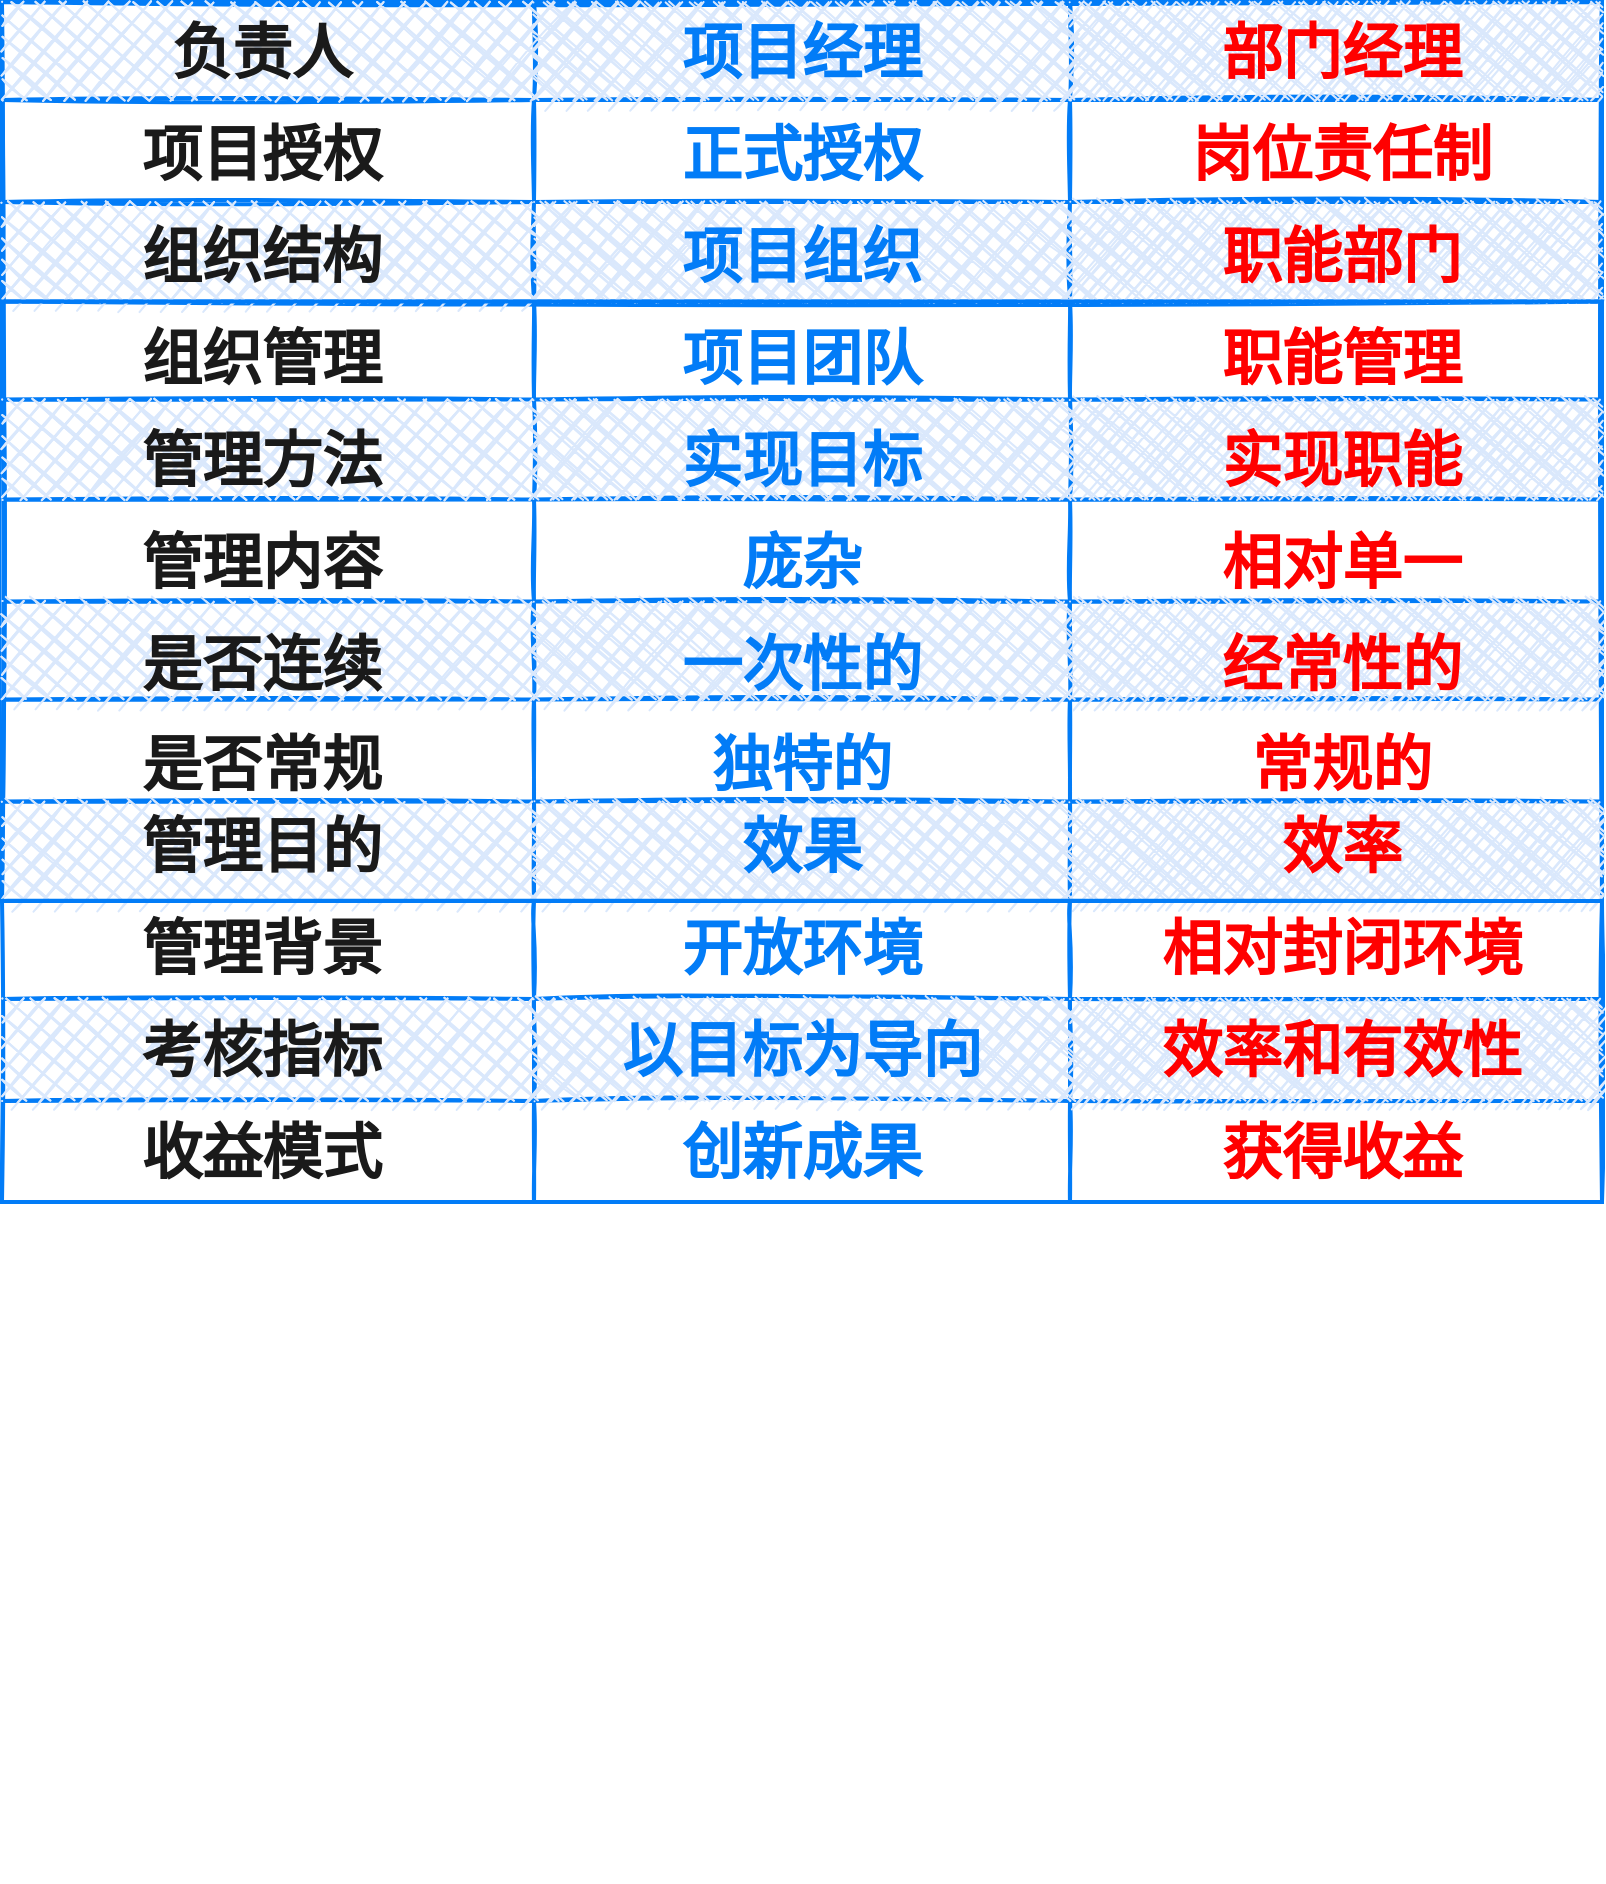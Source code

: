 <mxfile version="15.8.7" type="device"><diagram name="Page-1" id="bd83a815-5ea8-2e97-e5ec-87c9f400f2fa"><mxGraphModel dx="1106" dy="997" grid="1" gridSize="10" guides="1" tooltips="1" connect="1" arrows="1" fold="1" page="1" pageScale="1.5" pageWidth="1600" pageHeight="1200" background="none" math="0" shadow="0"><root><mxCell id="0" style=";html=1;"/><mxCell id="1" style=";html=1;" parent="0"/><mxCell id="5r2srDWDsw4YF6fPcJTY-91" value="" style="group;fontFamily=FZJingLeiS-R-GB;fillColor=none;" vertex="1" connectable="0" parent="1"><mxGeometry x="250" y="150" width="800" height="940" as="geometry"/></mxCell><mxCell id="5r2srDWDsw4YF6fPcJTY-41" value="" style="group;fillColor=none;sketch=1;strokeColor=#027CF7;strokeWidth=2;container=0;" vertex="1" connectable="0" parent="5r2srDWDsw4YF6fPcJTY-91"><mxGeometry width="800" height="449.438" as="geometry"/></mxCell><mxCell id="5r2srDWDsw4YF6fPcJTY-1" value="" style="shape=table;html=1;whiteSpace=wrap;startSize=0;container=1;collapsible=0;childLayout=tableLayout;sketch=1;fillColor=none;strokeColor=#027CF7;strokeWidth=2;" vertex="1" parent="5r2srDWDsw4YF6fPcJTY-91"><mxGeometry width="800" height="149.813" as="geometry"/></mxCell><mxCell id="5r2srDWDsw4YF6fPcJTY-2" value="" style="shape=partialRectangle;html=1;whiteSpace=wrap;collapsible=0;dropTarget=0;pointerEvents=0;fillColor=#dae8fc;top=0;left=0;bottom=0;right=0;points=[[0,0.5],[1,0.5]];portConstraint=eastwest;sketch=1;strokeColor=#6c8ebf;strokeWidth=2;fillStyle=cross-hatch;" vertex="1" parent="5r2srDWDsw4YF6fPcJTY-1"><mxGeometry width="800" height="49" as="geometry"/></mxCell><mxCell id="5r2srDWDsw4YF6fPcJTY-3" value="" style="shape=partialRectangle;html=1;whiteSpace=wrap;connectable=0;fillColor=#dae8fc;top=0;left=0;bottom=0;right=0;overflow=hidden;pointerEvents=1;sketch=1;strokeColor=#6c8ebf;strokeWidth=2;fillStyle=cross-hatch;fontColor=#1A1A1A;" vertex="1" parent="5r2srDWDsw4YF6fPcJTY-2"><mxGeometry width="266" height="49" as="geometry"><mxRectangle width="266" height="49" as="alternateBounds"/></mxGeometry></mxCell><mxCell id="5r2srDWDsw4YF6fPcJTY-4" value="" style="shape=partialRectangle;html=1;whiteSpace=wrap;connectable=0;fillColor=#dae8fc;top=0;left=0;bottom=0;right=0;overflow=hidden;pointerEvents=1;sketch=1;strokeColor=#6c8ebf;strokeWidth=2;fillStyle=cross-hatch;" vertex="1" parent="5r2srDWDsw4YF6fPcJTY-2"><mxGeometry x="266" width="268" height="49" as="geometry"><mxRectangle width="268" height="49" as="alternateBounds"/></mxGeometry></mxCell><mxCell id="5r2srDWDsw4YF6fPcJTY-5" value="" style="shape=partialRectangle;html=1;whiteSpace=wrap;connectable=0;fillColor=#dae8fc;top=0;left=0;bottom=0;right=0;overflow=hidden;pointerEvents=1;sketch=1;strokeColor=#6c8ebf;strokeWidth=2;fillStyle=cross-hatch;fontColor=#FF0000;" vertex="1" parent="5r2srDWDsw4YF6fPcJTY-2"><mxGeometry x="534" width="266" height="49" as="geometry"><mxRectangle width="266" height="49" as="alternateBounds"/></mxGeometry></mxCell><mxCell id="5r2srDWDsw4YF6fPcJTY-6" value="" style="shape=partialRectangle;html=1;whiteSpace=wrap;collapsible=0;dropTarget=0;pointerEvents=0;fillColor=none;top=0;left=0;bottom=0;right=0;points=[[0,0.5],[1,0.5]];portConstraint=eastwest;sketch=1;strokeColor=#027CF7;strokeWidth=2;" vertex="1" parent="5r2srDWDsw4YF6fPcJTY-1"><mxGeometry y="49" width="800" height="51" as="geometry"/></mxCell><mxCell id="5r2srDWDsw4YF6fPcJTY-7" value="" style="shape=partialRectangle;html=1;whiteSpace=wrap;connectable=0;fillColor=none;top=0;left=0;bottom=0;right=0;overflow=hidden;pointerEvents=1;sketch=1;strokeColor=#027CF7;strokeWidth=2;fontColor=#1A1A1A;" vertex="1" parent="5r2srDWDsw4YF6fPcJTY-6"><mxGeometry width="266" height="51" as="geometry"><mxRectangle width="266" height="51" as="alternateBounds"/></mxGeometry></mxCell><mxCell id="5r2srDWDsw4YF6fPcJTY-8" value="" style="shape=partialRectangle;html=1;whiteSpace=wrap;connectable=0;fillColor=none;top=0;left=0;bottom=0;right=0;overflow=hidden;pointerEvents=1;sketch=1;strokeColor=#027CF7;strokeWidth=2;" vertex="1" parent="5r2srDWDsw4YF6fPcJTY-6"><mxGeometry x="266" width="268" height="51" as="geometry"><mxRectangle width="268" height="51" as="alternateBounds"/></mxGeometry></mxCell><mxCell id="5r2srDWDsw4YF6fPcJTY-9" value="" style="shape=partialRectangle;html=1;whiteSpace=wrap;connectable=0;fillColor=none;top=0;left=0;bottom=0;right=0;overflow=hidden;pointerEvents=1;sketch=1;strokeColor=#027CF7;strokeWidth=2;fontColor=#FF0000;" vertex="1" parent="5r2srDWDsw4YF6fPcJTY-6"><mxGeometry x="534" width="266" height="51" as="geometry"><mxRectangle width="266" height="51" as="alternateBounds"/></mxGeometry></mxCell><mxCell id="5r2srDWDsw4YF6fPcJTY-10" value="" style="shape=partialRectangle;html=1;whiteSpace=wrap;collapsible=0;dropTarget=0;pointerEvents=0;fillColor=#dae8fc;top=0;left=0;bottom=0;right=0;points=[[0,0.5],[1,0.5]];portConstraint=eastwest;sketch=1;strokeColor=#6c8ebf;strokeWidth=2;fillStyle=cross-hatch;" vertex="1" parent="5r2srDWDsw4YF6fPcJTY-1"><mxGeometry y="100" width="800" height="50" as="geometry"/></mxCell><mxCell id="5r2srDWDsw4YF6fPcJTY-11" value="" style="shape=partialRectangle;html=1;whiteSpace=wrap;connectable=0;fillColor=#dae8fc;top=0;left=0;bottom=0;right=0;overflow=hidden;pointerEvents=1;sketch=1;strokeColor=#6c8ebf;strokeWidth=2;fillStyle=cross-hatch;fontColor=#1A1A1A;" vertex="1" parent="5r2srDWDsw4YF6fPcJTY-10"><mxGeometry width="266" height="50" as="geometry"><mxRectangle width="266" height="50" as="alternateBounds"/></mxGeometry></mxCell><mxCell id="5r2srDWDsw4YF6fPcJTY-12" value="" style="shape=partialRectangle;html=1;whiteSpace=wrap;connectable=0;fillColor=#dae8fc;top=0;left=0;bottom=0;right=0;overflow=hidden;pointerEvents=1;sketch=1;strokeColor=#6c8ebf;strokeWidth=2;fillStyle=cross-hatch;" vertex="1" parent="5r2srDWDsw4YF6fPcJTY-10"><mxGeometry x="266" width="268" height="50" as="geometry"><mxRectangle width="268" height="50" as="alternateBounds"/></mxGeometry></mxCell><mxCell id="5r2srDWDsw4YF6fPcJTY-13" value="" style="shape=partialRectangle;html=1;whiteSpace=wrap;connectable=0;fillColor=#dae8fc;top=0;left=0;bottom=0;right=0;overflow=hidden;pointerEvents=1;sketch=1;strokeColor=#6c8ebf;strokeWidth=2;fillStyle=cross-hatch;fontColor=#FF0000;" vertex="1" parent="5r2srDWDsw4YF6fPcJTY-10"><mxGeometry x="534" width="266" height="50" as="geometry"><mxRectangle width="266" height="50" as="alternateBounds"/></mxGeometry></mxCell><mxCell id="5r2srDWDsw4YF6fPcJTY-15" value="" style="shape=table;html=1;whiteSpace=wrap;startSize=0;container=1;collapsible=0;childLayout=tableLayout;sketch=1;fillColor=none;strokeColor=#027CF7;strokeWidth=2;" vertex="1" parent="5r2srDWDsw4YF6fPcJTY-91"><mxGeometry y="149.813" width="800" height="299.625" as="geometry"/></mxCell><mxCell id="5r2srDWDsw4YF6fPcJTY-16" value="" style="shape=partialRectangle;html=1;whiteSpace=wrap;collapsible=0;dropTarget=0;pointerEvents=0;fillColor=none;top=0;left=0;bottom=0;right=0;points=[[0,0.5],[1,0.5]];portConstraint=eastwest;sketch=1;strokeColor=#027CF7;strokeWidth=2;" vertex="1" parent="5r2srDWDsw4YF6fPcJTY-15"><mxGeometry width="800" height="49" as="geometry"/></mxCell><mxCell id="5r2srDWDsw4YF6fPcJTY-17" value="" style="shape=partialRectangle;html=1;whiteSpace=wrap;connectable=0;fillColor=none;top=0;left=0;bottom=0;right=0;overflow=hidden;pointerEvents=1;sketch=1;strokeColor=#027CF7;strokeWidth=2;fontColor=#1A1A1A;" vertex="1" parent="5r2srDWDsw4YF6fPcJTY-16"><mxGeometry width="266" height="49" as="geometry"><mxRectangle width="266" height="49" as="alternateBounds"/></mxGeometry></mxCell><mxCell id="5r2srDWDsw4YF6fPcJTY-18" value="" style="shape=partialRectangle;html=1;whiteSpace=wrap;connectable=0;fillColor=none;top=0;left=0;bottom=0;right=0;overflow=hidden;pointerEvents=1;sketch=1;strokeColor=#027CF7;strokeWidth=2;" vertex="1" parent="5r2srDWDsw4YF6fPcJTY-16"><mxGeometry x="266" width="268" height="49" as="geometry"><mxRectangle width="268" height="49" as="alternateBounds"/></mxGeometry></mxCell><mxCell id="5r2srDWDsw4YF6fPcJTY-19" value="" style="shape=partialRectangle;html=1;whiteSpace=wrap;connectable=0;fillColor=none;top=0;left=0;bottom=0;right=0;overflow=hidden;pointerEvents=1;sketch=1;strokeColor=#027CF7;strokeWidth=2;fontColor=#FF0000;" vertex="1" parent="5r2srDWDsw4YF6fPcJTY-16"><mxGeometry x="534" width="266" height="49" as="geometry"><mxRectangle width="266" height="49" as="alternateBounds"/></mxGeometry></mxCell><mxCell id="5r2srDWDsw4YF6fPcJTY-20" value="" style="shape=partialRectangle;html=1;whiteSpace=wrap;collapsible=0;dropTarget=0;pointerEvents=0;fillColor=#dae8fc;top=0;left=0;bottom=0;right=0;points=[[0,0.5],[1,0.5]];portConstraint=eastwest;sketch=1;strokeColor=#6c8ebf;strokeWidth=2;fillStyle=cross-hatch;" vertex="1" parent="5r2srDWDsw4YF6fPcJTY-15"><mxGeometry y="49" width="800" height="50" as="geometry"/></mxCell><mxCell id="5r2srDWDsw4YF6fPcJTY-21" value="" style="shape=partialRectangle;html=1;whiteSpace=wrap;connectable=0;fillColor=#dae8fc;top=0;left=0;bottom=0;right=0;overflow=hidden;pointerEvents=1;sketch=1;strokeColor=#6c8ebf;strokeWidth=2;fillStyle=cross-hatch;fontColor=#1A1A1A;" vertex="1" parent="5r2srDWDsw4YF6fPcJTY-20"><mxGeometry width="266" height="50" as="geometry"><mxRectangle width="266" height="50" as="alternateBounds"/></mxGeometry></mxCell><mxCell id="5r2srDWDsw4YF6fPcJTY-22" value="" style="shape=partialRectangle;html=1;whiteSpace=wrap;connectable=0;fillColor=#dae8fc;top=0;left=0;bottom=0;right=0;overflow=hidden;pointerEvents=1;sketch=1;strokeColor=#6c8ebf;strokeWidth=2;fillStyle=cross-hatch;" vertex="1" parent="5r2srDWDsw4YF6fPcJTY-20"><mxGeometry x="266" width="268" height="50" as="geometry"><mxRectangle width="268" height="50" as="alternateBounds"/></mxGeometry></mxCell><mxCell id="5r2srDWDsw4YF6fPcJTY-23" value="" style="shape=partialRectangle;html=1;whiteSpace=wrap;connectable=0;fillColor=#dae8fc;top=0;left=0;bottom=0;right=0;overflow=hidden;pointerEvents=1;sketch=1;strokeColor=#6c8ebf;strokeWidth=2;fillStyle=cross-hatch;fontColor=#FF0000;" vertex="1" parent="5r2srDWDsw4YF6fPcJTY-20"><mxGeometry x="534" width="266" height="50" as="geometry"><mxRectangle width="266" height="50" as="alternateBounds"/></mxGeometry></mxCell><mxCell id="5r2srDWDsw4YF6fPcJTY-24" value="" style="shape=partialRectangle;html=1;whiteSpace=wrap;collapsible=0;dropTarget=0;pointerEvents=0;fillColor=none;top=0;left=0;bottom=0;right=0;points=[[0,0.5],[1,0.5]];portConstraint=eastwest;sketch=1;strokeColor=#027CF7;strokeWidth=2;" vertex="1" parent="5r2srDWDsw4YF6fPcJTY-15"><mxGeometry y="99" width="800" height="51" as="geometry"/></mxCell><mxCell id="5r2srDWDsw4YF6fPcJTY-25" value="" style="shape=partialRectangle;html=1;whiteSpace=wrap;connectable=0;fillColor=none;top=0;left=0;bottom=0;right=0;overflow=hidden;pointerEvents=1;sketch=1;strokeColor=#027CF7;strokeWidth=2;fontColor=#1A1A1A;" vertex="1" parent="5r2srDWDsw4YF6fPcJTY-24"><mxGeometry width="266" height="51" as="geometry"><mxRectangle width="266" height="51" as="alternateBounds"/></mxGeometry></mxCell><mxCell id="5r2srDWDsw4YF6fPcJTY-26" value="" style="shape=partialRectangle;html=1;whiteSpace=wrap;connectable=0;fillColor=none;top=0;left=0;bottom=0;right=0;overflow=hidden;pointerEvents=1;sketch=1;strokeColor=#027CF7;strokeWidth=2;" vertex="1" parent="5r2srDWDsw4YF6fPcJTY-24"><mxGeometry x="266" width="268" height="51" as="geometry"><mxRectangle width="268" height="51" as="alternateBounds"/></mxGeometry></mxCell><mxCell id="5r2srDWDsw4YF6fPcJTY-27" value="" style="shape=partialRectangle;html=1;whiteSpace=wrap;connectable=0;fillColor=none;top=0;left=0;bottom=0;right=0;overflow=hidden;pointerEvents=1;sketch=1;strokeColor=#027CF7;strokeWidth=2;fontColor=#FF0000;" vertex="1" parent="5r2srDWDsw4YF6fPcJTY-24"><mxGeometry x="534" width="266" height="51" as="geometry"><mxRectangle width="266" height="51" as="alternateBounds"/></mxGeometry></mxCell><mxCell id="5r2srDWDsw4YF6fPcJTY-29" value="" style="shape=partialRectangle;html=1;whiteSpace=wrap;collapsible=0;dropTarget=0;pointerEvents=0;fillColor=#dae8fc;top=0;left=0;bottom=0;right=0;points=[[0,0.5],[1,0.5]];portConstraint=eastwest;sketch=1;strokeColor=#6c8ebf;strokeWidth=2;fillStyle=cross-hatch;" vertex="1" parent="5r2srDWDsw4YF6fPcJTY-15"><mxGeometry y="150" width="800" height="49" as="geometry"/></mxCell><mxCell id="5r2srDWDsw4YF6fPcJTY-30" value="" style="shape=partialRectangle;html=1;whiteSpace=wrap;connectable=0;fillColor=#dae8fc;top=0;left=0;bottom=0;right=0;overflow=hidden;pointerEvents=1;sketch=1;strokeColor=#6c8ebf;strokeWidth=2;fillStyle=cross-hatch;fontColor=#1A1A1A;" vertex="1" parent="5r2srDWDsw4YF6fPcJTY-29"><mxGeometry width="266" height="49" as="geometry"><mxRectangle width="266" height="49" as="alternateBounds"/></mxGeometry></mxCell><mxCell id="5r2srDWDsw4YF6fPcJTY-31" value="" style="shape=partialRectangle;html=1;whiteSpace=wrap;connectable=0;fillColor=#dae8fc;top=0;left=0;bottom=0;right=0;overflow=hidden;pointerEvents=1;sketch=1;strokeColor=#6c8ebf;strokeWidth=2;fillStyle=cross-hatch;" vertex="1" parent="5r2srDWDsw4YF6fPcJTY-29"><mxGeometry x="266" width="268" height="49" as="geometry"><mxRectangle width="268" height="49" as="alternateBounds"/></mxGeometry></mxCell><mxCell id="5r2srDWDsw4YF6fPcJTY-32" value="" style="shape=partialRectangle;html=1;whiteSpace=wrap;connectable=0;fillColor=#dae8fc;top=0;left=0;bottom=0;right=0;overflow=hidden;pointerEvents=1;sketch=1;strokeColor=#6c8ebf;strokeWidth=2;fillStyle=cross-hatch;fontColor=#FF0000;" vertex="1" parent="5r2srDWDsw4YF6fPcJTY-29"><mxGeometry x="534" width="266" height="49" as="geometry"><mxRectangle width="266" height="49" as="alternateBounds"/></mxGeometry></mxCell><mxCell id="5r2srDWDsw4YF6fPcJTY-33" value="" style="shape=partialRectangle;html=1;whiteSpace=wrap;collapsible=0;dropTarget=0;pointerEvents=0;fillColor=none;top=0;left=0;bottom=0;right=0;points=[[0,0.5],[1,0.5]];portConstraint=eastwest;sketch=1;strokeColor=#027CF7;strokeWidth=2;" vertex="1" parent="5r2srDWDsw4YF6fPcJTY-15"><mxGeometry y="199" width="800" height="51" as="geometry"/></mxCell><mxCell id="5r2srDWDsw4YF6fPcJTY-34" value="" style="shape=partialRectangle;html=1;whiteSpace=wrap;connectable=0;fillColor=none;top=0;left=0;bottom=0;right=0;overflow=hidden;pointerEvents=1;sketch=1;strokeColor=#027CF7;strokeWidth=2;fontColor=#1A1A1A;" vertex="1" parent="5r2srDWDsw4YF6fPcJTY-33"><mxGeometry width="266" height="51" as="geometry"><mxRectangle width="266" height="51" as="alternateBounds"/></mxGeometry></mxCell><mxCell id="5r2srDWDsw4YF6fPcJTY-35" value="" style="shape=partialRectangle;html=1;whiteSpace=wrap;connectable=0;fillColor=none;top=0;left=0;bottom=0;right=0;overflow=hidden;pointerEvents=1;sketch=1;strokeColor=#027CF7;strokeWidth=2;" vertex="1" parent="5r2srDWDsw4YF6fPcJTY-33"><mxGeometry x="266" width="268" height="51" as="geometry"><mxRectangle width="268" height="51" as="alternateBounds"/></mxGeometry></mxCell><mxCell id="5r2srDWDsw4YF6fPcJTY-36" value="" style="shape=partialRectangle;html=1;whiteSpace=wrap;connectable=0;fillColor=none;top=0;left=0;bottom=0;right=0;overflow=hidden;pointerEvents=1;sketch=1;strokeColor=#027CF7;strokeWidth=2;fontColor=#FF0000;" vertex="1" parent="5r2srDWDsw4YF6fPcJTY-33"><mxGeometry x="534" width="266" height="51" as="geometry"><mxRectangle width="266" height="51" as="alternateBounds"/></mxGeometry></mxCell><mxCell id="5r2srDWDsw4YF6fPcJTY-37" value="" style="shape=partialRectangle;html=1;whiteSpace=wrap;collapsible=0;dropTarget=0;pointerEvents=0;fillColor=#dae8fc;top=0;left=0;bottom=0;right=0;points=[[0,0.5],[1,0.5]];portConstraint=eastwest;sketch=1;strokeColor=#6c8ebf;strokeWidth=2;fillStyle=cross-hatch;" vertex="1" parent="5r2srDWDsw4YF6fPcJTY-15"><mxGeometry y="250" width="800" height="50" as="geometry"/></mxCell><mxCell id="5r2srDWDsw4YF6fPcJTY-38" value="" style="shape=partialRectangle;html=1;whiteSpace=wrap;connectable=0;fillColor=#dae8fc;top=0;left=0;bottom=0;right=0;overflow=hidden;pointerEvents=1;sketch=1;strokeColor=#6c8ebf;strokeWidth=2;fillStyle=cross-hatch;fontColor=#1A1A1A;" vertex="1" parent="5r2srDWDsw4YF6fPcJTY-37"><mxGeometry width="266" height="50" as="geometry"><mxRectangle width="266" height="50" as="alternateBounds"/></mxGeometry></mxCell><mxCell id="5r2srDWDsw4YF6fPcJTY-39" value="" style="shape=partialRectangle;html=1;whiteSpace=wrap;connectable=0;fillColor=#dae8fc;top=0;left=0;bottom=0;right=0;overflow=hidden;pointerEvents=1;sketch=1;strokeColor=#6c8ebf;strokeWidth=2;fillStyle=cross-hatch;" vertex="1" parent="5r2srDWDsw4YF6fPcJTY-37"><mxGeometry x="266" width="268" height="50" as="geometry"><mxRectangle width="268" height="50" as="alternateBounds"/></mxGeometry></mxCell><mxCell id="5r2srDWDsw4YF6fPcJTY-40" value="" style="shape=partialRectangle;html=1;whiteSpace=wrap;connectable=0;fillColor=#dae8fc;top=0;left=0;bottom=0;right=0;overflow=hidden;pointerEvents=1;sketch=1;strokeColor=#6c8ebf;strokeWidth=2;fillStyle=cross-hatch;fontColor=#FF0000;" vertex="1" parent="5r2srDWDsw4YF6fPcJTY-37"><mxGeometry x="534" width="266" height="50" as="geometry"><mxRectangle width="266" height="50" as="alternateBounds"/></mxGeometry></mxCell><mxCell id="5r2srDWDsw4YF6fPcJTY-66" value="" style="shape=table;html=1;whiteSpace=wrap;startSize=0;container=1;collapsible=0;childLayout=tableLayout;sketch=1;fillColor=none;strokeColor=#027CF7;strokeWidth=2;" vertex="1" parent="5r2srDWDsw4YF6fPcJTY-91"><mxGeometry y="449.438" width="800" height="150.562" as="geometry"/></mxCell><mxCell id="5r2srDWDsw4YF6fPcJTY-67" value="" style="shape=partialRectangle;html=1;whiteSpace=wrap;collapsible=0;dropTarget=0;pointerEvents=0;fillColor=none;top=0;left=0;bottom=0;right=0;points=[[0,0.5],[1,0.5]];portConstraint=eastwest;sketch=1;strokeColor=#027CF7;strokeWidth=2;" vertex="1" parent="5r2srDWDsw4YF6fPcJTY-66"><mxGeometry width="800" height="49" as="geometry"/></mxCell><mxCell id="5r2srDWDsw4YF6fPcJTY-68" value="" style="shape=partialRectangle;html=1;whiteSpace=wrap;connectable=0;fillColor=none;top=0;left=0;bottom=0;right=0;overflow=hidden;pointerEvents=1;sketch=1;strokeColor=#027CF7;strokeWidth=2;fontColor=#1A1A1A;" vertex="1" parent="5r2srDWDsw4YF6fPcJTY-67"><mxGeometry width="266" height="49" as="geometry"><mxRectangle width="266" height="49" as="alternateBounds"/></mxGeometry></mxCell><mxCell id="5r2srDWDsw4YF6fPcJTY-69" value="" style="shape=partialRectangle;html=1;whiteSpace=wrap;connectable=0;fillColor=none;top=0;left=0;bottom=0;right=0;overflow=hidden;pointerEvents=1;sketch=1;strokeColor=#027CF7;strokeWidth=2;" vertex="1" parent="5r2srDWDsw4YF6fPcJTY-67"><mxGeometry x="266" width="268" height="49" as="geometry"><mxRectangle width="268" height="49" as="alternateBounds"/></mxGeometry></mxCell><mxCell id="5r2srDWDsw4YF6fPcJTY-70" value="" style="shape=partialRectangle;html=1;whiteSpace=wrap;connectable=0;fillColor=none;top=0;left=0;bottom=0;right=0;overflow=hidden;pointerEvents=1;sketch=1;strokeColor=#027CF7;strokeWidth=2;fontColor=#FF0000;" vertex="1" parent="5r2srDWDsw4YF6fPcJTY-67"><mxGeometry x="534" width="266" height="49" as="geometry"><mxRectangle width="266" height="49" as="alternateBounds"/></mxGeometry></mxCell><mxCell id="5r2srDWDsw4YF6fPcJTY-71" value="" style="shape=partialRectangle;html=1;whiteSpace=wrap;collapsible=0;dropTarget=0;pointerEvents=0;fillColor=#dae8fc;top=0;left=0;bottom=0;right=0;points=[[0,0.5],[1,0.5]];portConstraint=eastwest;sketch=1;strokeColor=#6c8ebf;strokeWidth=2;fillStyle=cross-hatch;" vertex="1" parent="5r2srDWDsw4YF6fPcJTY-66"><mxGeometry y="49" width="800" height="51" as="geometry"/></mxCell><mxCell id="5r2srDWDsw4YF6fPcJTY-72" value="" style="shape=partialRectangle;html=1;whiteSpace=wrap;connectable=0;fillColor=#dae8fc;top=0;left=0;bottom=0;right=0;overflow=hidden;pointerEvents=1;sketch=1;strokeColor=#6c8ebf;strokeWidth=2;fillStyle=cross-hatch;fontColor=#1A1A1A;" vertex="1" parent="5r2srDWDsw4YF6fPcJTY-71"><mxGeometry width="266" height="51" as="geometry"><mxRectangle width="266" height="51" as="alternateBounds"/></mxGeometry></mxCell><mxCell id="5r2srDWDsw4YF6fPcJTY-73" value="" style="shape=partialRectangle;html=1;whiteSpace=wrap;connectable=0;fillColor=#dae8fc;top=0;left=0;bottom=0;right=0;overflow=hidden;pointerEvents=1;sketch=1;strokeColor=#6c8ebf;strokeWidth=2;fillStyle=cross-hatch;" vertex="1" parent="5r2srDWDsw4YF6fPcJTY-71"><mxGeometry x="266" width="268" height="51" as="geometry"><mxRectangle width="268" height="51" as="alternateBounds"/></mxGeometry></mxCell><mxCell id="5r2srDWDsw4YF6fPcJTY-74" value="" style="shape=partialRectangle;html=1;whiteSpace=wrap;connectable=0;fillColor=#dae8fc;top=0;left=0;bottom=0;right=0;overflow=hidden;pointerEvents=1;sketch=1;strokeColor=#6c8ebf;strokeWidth=2;fillStyle=cross-hatch;fontColor=#FF0000;" vertex="1" parent="5r2srDWDsw4YF6fPcJTY-71"><mxGeometry x="534" width="266" height="51" as="geometry"><mxRectangle width="266" height="51" as="alternateBounds"/></mxGeometry></mxCell><mxCell id="5r2srDWDsw4YF6fPcJTY-75" value="" style="shape=partialRectangle;html=1;whiteSpace=wrap;collapsible=0;dropTarget=0;pointerEvents=0;fillColor=none;top=0;left=0;bottom=0;right=0;points=[[0,0.5],[1,0.5]];portConstraint=eastwest;sketch=1;strokeColor=#027CF7;strokeWidth=2;" vertex="1" parent="5r2srDWDsw4YF6fPcJTY-66"><mxGeometry y="100" width="800" height="51" as="geometry"/></mxCell><mxCell id="5r2srDWDsw4YF6fPcJTY-76" value="" style="shape=partialRectangle;html=1;whiteSpace=wrap;connectable=0;fillColor=none;top=0;left=0;bottom=0;right=0;overflow=hidden;pointerEvents=1;sketch=1;strokeColor=#027CF7;strokeWidth=2;fontColor=#1A1A1A;" vertex="1" parent="5r2srDWDsw4YF6fPcJTY-75"><mxGeometry width="266" height="51" as="geometry"><mxRectangle width="266" height="51" as="alternateBounds"/></mxGeometry></mxCell><mxCell id="5r2srDWDsw4YF6fPcJTY-77" value="" style="shape=partialRectangle;html=1;whiteSpace=wrap;connectable=0;fillColor=none;top=0;left=0;bottom=0;right=0;overflow=hidden;pointerEvents=1;sketch=1;strokeColor=#027CF7;strokeWidth=2;" vertex="1" parent="5r2srDWDsw4YF6fPcJTY-75"><mxGeometry x="266" width="268" height="51" as="geometry"><mxRectangle width="268" height="51" as="alternateBounds"/></mxGeometry></mxCell><mxCell id="5r2srDWDsw4YF6fPcJTY-78" value="" style="shape=partialRectangle;html=1;whiteSpace=wrap;connectable=0;fillColor=none;top=0;left=0;bottom=0;right=0;overflow=hidden;pointerEvents=1;sketch=1;strokeColor=#027CF7;strokeWidth=2;fontColor=#FF0000;" vertex="1" parent="5r2srDWDsw4YF6fPcJTY-75"><mxGeometry x="534" width="266" height="51" as="geometry"><mxRectangle width="266" height="51" as="alternateBounds"/></mxGeometry></mxCell><mxCell id="5r2srDWDsw4YF6fPcJTY-197" value="" style="group;fontFamily=FZJingLeiS-R-GB;fontSize=30;" vertex="1" connectable="0" parent="5r2srDWDsw4YF6fPcJTY-91"><mxGeometry width="800" height="600" as="geometry"/></mxCell><mxCell id="5r2srDWDsw4YF6fPcJTY-158" value="" style="group" vertex="1" connectable="0" parent="5r2srDWDsw4YF6fPcJTY-197"><mxGeometry width="800" height="203.39" as="geometry"/></mxCell><mxCell id="5r2srDWDsw4YF6fPcJTY-100" value="" style="group" vertex="1" connectable="0" parent="5r2srDWDsw4YF6fPcJTY-158"><mxGeometry y="101.695" width="800" height="101.695" as="geometry"/></mxCell><mxCell id="5r2srDWDsw4YF6fPcJTY-95" value="" style="group" vertex="1" connectable="0" parent="5r2srDWDsw4YF6fPcJTY-100"><mxGeometry width="800" height="50.847" as="geometry"/></mxCell><mxCell id="5r2srDWDsw4YF6fPcJTY-92" value="&lt;b style=&quot;font-size: 30px;&quot;&gt;&lt;font face=&quot;FZJingLeiS-R-GB&quot;&gt;组织结构&lt;/font&gt;&lt;/b&gt;" style="text;html=1;strokeColor=none;fillColor=none;align=center;verticalAlign=middle;whiteSpace=wrap;rounded=0;sketch=1;fillStyle=cross-hatch;fontColor=#1A1A1A;" vertex="1" parent="5r2srDWDsw4YF6fPcJTY-95"><mxGeometry width="260" height="50.847" as="geometry"/></mxCell><mxCell id="5r2srDWDsw4YF6fPcJTY-93" value="&lt;b style=&quot;color: rgb(2 , 124 , 247) ; font-size: 30px&quot;&gt;&lt;font face=&quot;FZJingLeiS-R-GB&quot;&gt;项目组织&lt;/font&gt;&lt;/b&gt;" style="text;html=1;strokeColor=none;fillColor=none;align=center;verticalAlign=middle;whiteSpace=wrap;rounded=0;sketch=1;fillStyle=cross-hatch;" vertex="1" parent="5r2srDWDsw4YF6fPcJTY-95"><mxGeometry x="270" width="260" height="50.847" as="geometry"/></mxCell><mxCell id="5r2srDWDsw4YF6fPcJTY-94" value="&lt;b style=&quot;font-size: 30px&quot;&gt;&lt;font face=&quot;FZJingLeiS-R-GB&quot;&gt;职能部门&lt;/font&gt;&lt;/b&gt;" style="text;html=1;strokeColor=none;fillColor=none;align=center;verticalAlign=middle;whiteSpace=wrap;rounded=0;sketch=1;fillStyle=cross-hatch;fontColor=#FF0000;" vertex="1" parent="5r2srDWDsw4YF6fPcJTY-95"><mxGeometry x="540" width="260" height="50.847" as="geometry"/></mxCell><mxCell id="5r2srDWDsw4YF6fPcJTY-96" value="" style="group" vertex="1" connectable="0" parent="5r2srDWDsw4YF6fPcJTY-100"><mxGeometry y="50.847" width="800" height="50.847" as="geometry"/></mxCell><mxCell id="5r2srDWDsw4YF6fPcJTY-97" value="&lt;b style=&quot;font-size: 30px;&quot;&gt;&lt;font face=&quot;FZJingLeiS-R-GB&quot;&gt;组织管理&lt;/font&gt;&lt;/b&gt;" style="text;html=1;strokeColor=none;fillColor=none;align=center;verticalAlign=middle;whiteSpace=wrap;rounded=0;sketch=1;fillStyle=cross-hatch;fontColor=#1A1A1A;" vertex="1" parent="5r2srDWDsw4YF6fPcJTY-96"><mxGeometry width="260" height="50.847" as="geometry"/></mxCell><mxCell id="5r2srDWDsw4YF6fPcJTY-98" value="&lt;b style=&quot;color: rgb(2 , 124 , 247) ; font-size: 30px&quot;&gt;&lt;font face=&quot;FZJingLeiS-R-GB&quot;&gt;项目团队&lt;/font&gt;&lt;/b&gt;" style="text;html=1;strokeColor=none;fillColor=none;align=center;verticalAlign=middle;whiteSpace=wrap;rounded=0;sketch=1;fillStyle=cross-hatch;" vertex="1" parent="5r2srDWDsw4YF6fPcJTY-96"><mxGeometry x="270" width="260" height="50.847" as="geometry"/></mxCell><mxCell id="5r2srDWDsw4YF6fPcJTY-99" value="&lt;b style=&quot;font-size: 30px&quot;&gt;&lt;font face=&quot;FZJingLeiS-R-GB&quot;&gt;职能管理&lt;/font&gt;&lt;/b&gt;" style="text;html=1;strokeColor=none;fillColor=none;align=center;verticalAlign=middle;whiteSpace=wrap;rounded=0;sketch=1;fillStyle=cross-hatch;fontColor=#FF0000;" vertex="1" parent="5r2srDWDsw4YF6fPcJTY-96"><mxGeometry x="540" width="260" height="50.847" as="geometry"/></mxCell><mxCell id="5r2srDWDsw4YF6fPcJTY-101" value="" style="group" vertex="1" connectable="0" parent="5r2srDWDsw4YF6fPcJTY-158"><mxGeometry width="800" height="101.695" as="geometry"/></mxCell><mxCell id="5r2srDWDsw4YF6fPcJTY-102" value="" style="group" vertex="1" connectable="0" parent="5r2srDWDsw4YF6fPcJTY-101"><mxGeometry width="800" height="50.847" as="geometry"/></mxCell><mxCell id="5r2srDWDsw4YF6fPcJTY-103" value="&lt;font face=&quot;FZJingLeiS-R-GB&quot; style=&quot;font-size: 30px&quot;&gt;&lt;b&gt;负责人&lt;/b&gt;&lt;/font&gt;" style="text;html=1;strokeColor=none;fillColor=none;align=center;verticalAlign=middle;whiteSpace=wrap;rounded=0;sketch=1;fillStyle=cross-hatch;fontColor=#1A1A1A;" vertex="1" parent="5r2srDWDsw4YF6fPcJTY-102"><mxGeometry width="260" height="50.847" as="geometry"/></mxCell><mxCell id="5r2srDWDsw4YF6fPcJTY-104" value="&lt;b style=&quot;color: rgb(2 , 124 , 247) ; font-size: 30px&quot;&gt;&lt;font face=&quot;FZJingLeiS-R-GB&quot;&gt;项目经理&lt;/font&gt;&lt;/b&gt;" style="text;html=1;strokeColor=none;fillColor=none;align=center;verticalAlign=middle;whiteSpace=wrap;rounded=0;sketch=1;fillStyle=cross-hatch;" vertex="1" parent="5r2srDWDsw4YF6fPcJTY-102"><mxGeometry x="270" width="260" height="50.847" as="geometry"/></mxCell><mxCell id="5r2srDWDsw4YF6fPcJTY-105" value="&lt;b style=&quot;font-size: 30px&quot;&gt;&lt;font face=&quot;FZJingLeiS-R-GB&quot;&gt;部门经理&lt;/font&gt;&lt;/b&gt;" style="text;html=1;strokeColor=none;fillColor=none;align=center;verticalAlign=middle;whiteSpace=wrap;rounded=0;sketch=1;fillStyle=cross-hatch;fontColor=#FF0000;" vertex="1" parent="5r2srDWDsw4YF6fPcJTY-102"><mxGeometry x="540" width="260" height="50.847" as="geometry"/></mxCell><mxCell id="5r2srDWDsw4YF6fPcJTY-106" value="" style="group" vertex="1" connectable="0" parent="5r2srDWDsw4YF6fPcJTY-101"><mxGeometry y="50.847" width="800" height="50.847" as="geometry"/></mxCell><mxCell id="5r2srDWDsw4YF6fPcJTY-107" value="&lt;b style=&quot;font-size: 30px;&quot;&gt;&lt;font face=&quot;FZJingLeiS-R-GB&quot;&gt;项目授权&lt;/font&gt;&lt;/b&gt;" style="text;html=1;strokeColor=none;fillColor=none;align=center;verticalAlign=middle;whiteSpace=wrap;rounded=0;sketch=1;fillStyle=cross-hatch;fontColor=#1A1A1A;" vertex="1" parent="5r2srDWDsw4YF6fPcJTY-106"><mxGeometry width="260" height="50.847" as="geometry"/></mxCell><mxCell id="5r2srDWDsw4YF6fPcJTY-108" value="&lt;b style=&quot;color: rgb(2 , 124 , 247) ; font-size: 30px&quot;&gt;&lt;font face=&quot;FZJingLeiS-R-GB&quot;&gt;正式授权&lt;/font&gt;&lt;/b&gt;" style="text;html=1;strokeColor=none;fillColor=none;align=center;verticalAlign=middle;whiteSpace=wrap;rounded=0;sketch=1;fillStyle=cross-hatch;" vertex="1" parent="5r2srDWDsw4YF6fPcJTY-106"><mxGeometry x="270" width="260" height="50.847" as="geometry"/></mxCell><mxCell id="5r2srDWDsw4YF6fPcJTY-109" value="&lt;b style=&quot;font-size: 30px&quot;&gt;&lt;font face=&quot;FZJingLeiS-R-GB&quot;&gt;岗位责任制&lt;/font&gt;&lt;/b&gt;" style="text;html=1;strokeColor=none;fillColor=none;align=center;verticalAlign=middle;whiteSpace=wrap;rounded=0;sketch=1;fillStyle=cross-hatch;fontColor=#FF0000;" vertex="1" parent="5r2srDWDsw4YF6fPcJTY-106"><mxGeometry x="540" width="260" height="50.847" as="geometry"/></mxCell><mxCell id="5r2srDWDsw4YF6fPcJTY-159" value="" style="group" vertex="1" connectable="0" parent="5r2srDWDsw4YF6fPcJTY-197"><mxGeometry y="203.39" width="800" height="203.39" as="geometry"/></mxCell><mxCell id="5r2srDWDsw4YF6fPcJTY-160" value="" style="group" vertex="1" connectable="0" parent="5r2srDWDsw4YF6fPcJTY-159"><mxGeometry y="101.695" width="800" height="101.695" as="geometry"/></mxCell><mxCell id="5r2srDWDsw4YF6fPcJTY-161" value="" style="group" vertex="1" connectable="0" parent="5r2srDWDsw4YF6fPcJTY-160"><mxGeometry width="800" height="50.847" as="geometry"/></mxCell><mxCell id="5r2srDWDsw4YF6fPcJTY-162" value="&lt;b style=&quot;font-size: 30px;&quot;&gt;&lt;font face=&quot;FZJingLeiS-R-GB&quot;&gt;是否连续&lt;/font&gt;&lt;/b&gt;" style="text;html=1;strokeColor=none;fillColor=none;align=center;verticalAlign=middle;whiteSpace=wrap;rounded=0;sketch=1;fillStyle=cross-hatch;fontColor=#1A1A1A;" vertex="1" parent="5r2srDWDsw4YF6fPcJTY-161"><mxGeometry width="260" height="50.847" as="geometry"/></mxCell><mxCell id="5r2srDWDsw4YF6fPcJTY-163" value="&lt;b style=&quot;color: rgb(2 , 124 , 247) ; font-size: 30px&quot;&gt;&lt;font face=&quot;FZJingLeiS-R-GB&quot;&gt;一次性的&lt;/font&gt;&lt;/b&gt;" style="text;html=1;strokeColor=none;fillColor=none;align=center;verticalAlign=middle;whiteSpace=wrap;rounded=0;sketch=1;fillStyle=cross-hatch;" vertex="1" parent="5r2srDWDsw4YF6fPcJTY-161"><mxGeometry x="270" width="260" height="50.847" as="geometry"/></mxCell><mxCell id="5r2srDWDsw4YF6fPcJTY-164" value="&lt;b style=&quot;font-size: 30px&quot;&gt;&lt;font face=&quot;FZJingLeiS-R-GB&quot;&gt;经常性的&lt;/font&gt;&lt;/b&gt;" style="text;html=1;strokeColor=none;fillColor=none;align=center;verticalAlign=middle;whiteSpace=wrap;rounded=0;sketch=1;fillStyle=cross-hatch;fontColor=#FF0000;" vertex="1" parent="5r2srDWDsw4YF6fPcJTY-161"><mxGeometry x="540" width="260" height="50.847" as="geometry"/></mxCell><mxCell id="5r2srDWDsw4YF6fPcJTY-165" value="" style="group" vertex="1" connectable="0" parent="5r2srDWDsw4YF6fPcJTY-160"><mxGeometry y="50.847" width="800" height="50.847" as="geometry"/></mxCell><mxCell id="5r2srDWDsw4YF6fPcJTY-166" value="&lt;b style=&quot;font-size: 30px;&quot;&gt;&lt;font face=&quot;FZJingLeiS-R-GB&quot;&gt;是否常规&lt;/font&gt;&lt;/b&gt;" style="text;html=1;strokeColor=none;fillColor=none;align=center;verticalAlign=middle;whiteSpace=wrap;rounded=0;sketch=1;fillStyle=cross-hatch;fontColor=#1A1A1A;" vertex="1" parent="5r2srDWDsw4YF6fPcJTY-165"><mxGeometry width="260" height="50.847" as="geometry"/></mxCell><mxCell id="5r2srDWDsw4YF6fPcJTY-167" value="&lt;font color=&quot;#027cf7&quot; face=&quot;FZJingLeiS-R-GB&quot;&gt;&lt;span style=&quot;font-size: 30px&quot;&gt;&lt;b&gt;独特的&lt;/b&gt;&lt;/span&gt;&lt;/font&gt;" style="text;html=1;strokeColor=none;fillColor=none;align=center;verticalAlign=middle;whiteSpace=wrap;rounded=0;sketch=1;fillStyle=cross-hatch;" vertex="1" parent="5r2srDWDsw4YF6fPcJTY-165"><mxGeometry x="270" width="260" height="50.847" as="geometry"/></mxCell><mxCell id="5r2srDWDsw4YF6fPcJTY-168" value="&lt;b style=&quot;font-size: 30px&quot;&gt;&lt;font face=&quot;FZJingLeiS-R-GB&quot;&gt;常规的&lt;/font&gt;&lt;/b&gt;" style="text;html=1;strokeColor=none;fillColor=none;align=center;verticalAlign=middle;whiteSpace=wrap;rounded=0;sketch=1;fillStyle=cross-hatch;fontColor=#FF0000;" vertex="1" parent="5r2srDWDsw4YF6fPcJTY-165"><mxGeometry x="540" width="260" height="50.847" as="geometry"/></mxCell><mxCell id="5r2srDWDsw4YF6fPcJTY-169" value="" style="group" vertex="1" connectable="0" parent="5r2srDWDsw4YF6fPcJTY-159"><mxGeometry width="800" height="101.695" as="geometry"/></mxCell><mxCell id="5r2srDWDsw4YF6fPcJTY-170" value="" style="group" vertex="1" connectable="0" parent="5r2srDWDsw4YF6fPcJTY-169"><mxGeometry width="800" height="50.847" as="geometry"/></mxCell><mxCell id="5r2srDWDsw4YF6fPcJTY-171" value="&lt;b style=&quot;font-size: 30px;&quot;&gt;&lt;font face=&quot;FZJingLeiS-R-GB&quot;&gt;管理方法&lt;/font&gt;&lt;/b&gt;" style="text;html=1;strokeColor=none;fillColor=none;align=center;verticalAlign=middle;whiteSpace=wrap;rounded=0;sketch=1;fillStyle=cross-hatch;fontColor=#1A1A1A;" vertex="1" parent="5r2srDWDsw4YF6fPcJTY-170"><mxGeometry width="260" height="50.847" as="geometry"/></mxCell><mxCell id="5r2srDWDsw4YF6fPcJTY-172" value="&lt;b style=&quot;color: rgb(2 , 124 , 247) ; font-size: 30px&quot;&gt;&lt;font face=&quot;FZJingLeiS-R-GB&quot;&gt;实现目标&lt;/font&gt;&lt;/b&gt;" style="text;html=1;strokeColor=none;fillColor=none;align=center;verticalAlign=middle;whiteSpace=wrap;rounded=0;sketch=1;fillStyle=cross-hatch;" vertex="1" parent="5r2srDWDsw4YF6fPcJTY-170"><mxGeometry x="270" width="260" height="50.847" as="geometry"/></mxCell><mxCell id="5r2srDWDsw4YF6fPcJTY-173" value="&lt;b style=&quot;font-size: 30px&quot;&gt;&lt;font face=&quot;FZJingLeiS-R-GB&quot;&gt;实现职能&lt;/font&gt;&lt;/b&gt;" style="text;html=1;strokeColor=none;fillColor=none;align=center;verticalAlign=middle;whiteSpace=wrap;rounded=0;sketch=1;fillStyle=cross-hatch;fontColor=#FF0000;" vertex="1" parent="5r2srDWDsw4YF6fPcJTY-170"><mxGeometry x="540" width="260" height="50.847" as="geometry"/></mxCell><mxCell id="5r2srDWDsw4YF6fPcJTY-174" value="" style="group" vertex="1" connectable="0" parent="5r2srDWDsw4YF6fPcJTY-169"><mxGeometry y="50.847" width="800" height="50.847" as="geometry"/></mxCell><mxCell id="5r2srDWDsw4YF6fPcJTY-175" value="&lt;b style=&quot;font-size: 30px;&quot;&gt;&lt;font face=&quot;FZJingLeiS-R-GB&quot;&gt;管理内容&lt;/font&gt;&lt;/b&gt;" style="text;html=1;strokeColor=none;fillColor=none;align=center;verticalAlign=middle;whiteSpace=wrap;rounded=0;sketch=1;fillStyle=cross-hatch;fontColor=#1A1A1A;" vertex="1" parent="5r2srDWDsw4YF6fPcJTY-174"><mxGeometry width="260" height="50.847" as="geometry"/></mxCell><mxCell id="5r2srDWDsw4YF6fPcJTY-176" value="&lt;b style=&quot;color: rgb(2 , 124 , 247) ; font-size: 30px&quot;&gt;&lt;font face=&quot;FZJingLeiS-R-GB&quot;&gt;庞杂&lt;/font&gt;&lt;/b&gt;" style="text;html=1;strokeColor=none;fillColor=none;align=center;verticalAlign=middle;whiteSpace=wrap;rounded=0;sketch=1;fillStyle=cross-hatch;" vertex="1" parent="5r2srDWDsw4YF6fPcJTY-174"><mxGeometry x="270" width="260" height="50.847" as="geometry"/></mxCell><mxCell id="5r2srDWDsw4YF6fPcJTY-177" value="&lt;b style=&quot;font-size: 30px&quot;&gt;&lt;font face=&quot;FZJingLeiS-R-GB&quot;&gt;相对单一&lt;/font&gt;&lt;/b&gt;" style="text;html=1;strokeColor=none;fillColor=none;align=center;verticalAlign=middle;whiteSpace=wrap;rounded=0;sketch=1;fillStyle=cross-hatch;fontColor=#FF0000;" vertex="1" parent="5r2srDWDsw4YF6fPcJTY-174"><mxGeometry x="540" width="260" height="50.847" as="geometry"/></mxCell><mxCell id="5r2srDWDsw4YF6fPcJTY-178" value="" style="group" vertex="1" connectable="0" parent="5r2srDWDsw4YF6fPcJTY-197"><mxGeometry y="396.61" width="800" height="203.39" as="geometry"/></mxCell><mxCell id="5r2srDWDsw4YF6fPcJTY-179" value="" style="group" vertex="1" connectable="0" parent="5r2srDWDsw4YF6fPcJTY-178"><mxGeometry y="101.695" width="800" height="101.695" as="geometry"/></mxCell><mxCell id="5r2srDWDsw4YF6fPcJTY-180" value="" style="group" vertex="1" connectable="0" parent="5r2srDWDsw4YF6fPcJTY-179"><mxGeometry width="800" height="50.847" as="geometry"/></mxCell><mxCell id="5r2srDWDsw4YF6fPcJTY-181" value="&lt;b style=&quot;font-size: 30px;&quot;&gt;&lt;font face=&quot;FZJingLeiS-R-GB&quot;&gt;考核指标&lt;/font&gt;&lt;/b&gt;" style="text;html=1;strokeColor=none;fillColor=none;align=center;verticalAlign=middle;whiteSpace=wrap;rounded=0;sketch=1;fillStyle=cross-hatch;fontColor=#1A1A1A;" vertex="1" parent="5r2srDWDsw4YF6fPcJTY-180"><mxGeometry width="260" height="50.847" as="geometry"/></mxCell><mxCell id="5r2srDWDsw4YF6fPcJTY-182" value="&lt;b style=&quot;color: rgb(2 , 124 , 247) ; font-size: 30px&quot;&gt;&lt;font face=&quot;FZJingLeiS-R-GB&quot;&gt;以目标为导向&lt;/font&gt;&lt;/b&gt;" style="text;html=1;strokeColor=none;fillColor=none;align=center;verticalAlign=middle;whiteSpace=wrap;rounded=0;sketch=1;fillStyle=cross-hatch;" vertex="1" parent="5r2srDWDsw4YF6fPcJTY-180"><mxGeometry x="270" width="260" height="50.847" as="geometry"/></mxCell><mxCell id="5r2srDWDsw4YF6fPcJTY-183" value="&lt;b style=&quot;font-size: 30px&quot;&gt;&lt;font face=&quot;FZJingLeiS-R-GB&quot;&gt;效率和有效性&lt;/font&gt;&lt;/b&gt;" style="text;html=1;strokeColor=none;fillColor=none;align=center;verticalAlign=middle;whiteSpace=wrap;rounded=0;sketch=1;fillStyle=cross-hatch;fontColor=#FF0000;" vertex="1" parent="5r2srDWDsw4YF6fPcJTY-180"><mxGeometry x="540" width="260" height="50.847" as="geometry"/></mxCell><mxCell id="5r2srDWDsw4YF6fPcJTY-184" value="" style="group" vertex="1" connectable="0" parent="5r2srDWDsw4YF6fPcJTY-179"><mxGeometry y="50.847" width="800" height="50.847" as="geometry"/></mxCell><mxCell id="5r2srDWDsw4YF6fPcJTY-185" value="&lt;b style=&quot;font-family: &amp;#34;helvetica&amp;#34; ; font-style: normal ; letter-spacing: normal ; text-align: center ; text-indent: 0px ; text-transform: none ; word-spacing: 0px ; font-size: 30px&quot;&gt;&lt;font face=&quot;FZJingLeiS-R-GB&quot;&gt;收益模式&lt;/font&gt;&lt;/b&gt;" style="text;html=1;strokeColor=none;fillColor=none;align=center;verticalAlign=middle;whiteSpace=wrap;rounded=0;sketch=1;fillStyle=cross-hatch;fontColor=#1A1A1A;" vertex="1" parent="5r2srDWDsw4YF6fPcJTY-184"><mxGeometry width="260" height="50.847" as="geometry"/></mxCell><mxCell id="5r2srDWDsw4YF6fPcJTY-186" value="&lt;b style=&quot;color: rgb(2 , 124 , 247) ; font-size: 30px&quot;&gt;&lt;font face=&quot;FZJingLeiS-R-GB&quot;&gt;创新成果&lt;/font&gt;&lt;/b&gt;" style="text;html=1;strokeColor=none;fillColor=none;align=center;verticalAlign=middle;whiteSpace=wrap;rounded=0;sketch=1;fillStyle=cross-hatch;" vertex="1" parent="5r2srDWDsw4YF6fPcJTY-184"><mxGeometry x="270" width="260" height="50.847" as="geometry"/></mxCell><mxCell id="5r2srDWDsw4YF6fPcJTY-187" value="&lt;font face=&quot;FZJingLeiS-R-GB&quot;&gt;&lt;span style=&quot;font-size: 30px&quot;&gt;&lt;b&gt;获得收益&lt;/b&gt;&lt;/span&gt;&lt;/font&gt;" style="text;html=1;strokeColor=none;fillColor=none;align=center;verticalAlign=middle;whiteSpace=wrap;rounded=0;sketch=1;fillStyle=cross-hatch;fontColor=#FF0000;" vertex="1" parent="5r2srDWDsw4YF6fPcJTY-184"><mxGeometry x="540" width="260" height="50.847" as="geometry"/></mxCell><mxCell id="5r2srDWDsw4YF6fPcJTY-188" value="" style="group" vertex="1" connectable="0" parent="5r2srDWDsw4YF6fPcJTY-178"><mxGeometry width="800" height="101.695" as="geometry"/></mxCell><mxCell id="5r2srDWDsw4YF6fPcJTY-189" value="" style="group" vertex="1" connectable="0" parent="5r2srDWDsw4YF6fPcJTY-188"><mxGeometry width="800" height="50.847" as="geometry"/></mxCell><mxCell id="5r2srDWDsw4YF6fPcJTY-190" value="&lt;b style=&quot;font-size: 30px;&quot;&gt;&lt;font face=&quot;FZJingLeiS-R-GB&quot;&gt;管理目的&lt;/font&gt;&lt;/b&gt;" style="text;html=1;strokeColor=none;fillColor=none;align=center;verticalAlign=middle;whiteSpace=wrap;rounded=0;sketch=1;fillStyle=cross-hatch;fontColor=#1A1A1A;" vertex="1" parent="5r2srDWDsw4YF6fPcJTY-189"><mxGeometry width="260" height="50.847" as="geometry"/></mxCell><mxCell id="5r2srDWDsw4YF6fPcJTY-191" value="&lt;b style=&quot;color: rgb(2 , 124 , 247) ; font-size: 30px&quot;&gt;&lt;font face=&quot;FZJingLeiS-R-GB&quot;&gt;效果&lt;/font&gt;&lt;/b&gt;" style="text;html=1;strokeColor=none;fillColor=none;align=center;verticalAlign=middle;whiteSpace=wrap;rounded=0;sketch=1;fillStyle=cross-hatch;" vertex="1" parent="5r2srDWDsw4YF6fPcJTY-189"><mxGeometry x="270" width="260" height="50.847" as="geometry"/></mxCell><mxCell id="5r2srDWDsw4YF6fPcJTY-192" value="&lt;b style=&quot;font-size: 30px&quot;&gt;&lt;font face=&quot;FZJingLeiS-R-GB&quot;&gt;效率&lt;/font&gt;&lt;/b&gt;" style="text;html=1;strokeColor=none;fillColor=none;align=center;verticalAlign=middle;whiteSpace=wrap;rounded=0;sketch=1;fillStyle=cross-hatch;fontColor=#FF0000;" vertex="1" parent="5r2srDWDsw4YF6fPcJTY-189"><mxGeometry x="540" width="260" height="50.847" as="geometry"/></mxCell><mxCell id="5r2srDWDsw4YF6fPcJTY-193" value="" style="group" vertex="1" connectable="0" parent="5r2srDWDsw4YF6fPcJTY-188"><mxGeometry y="50.847" width="800" height="50.847" as="geometry"/></mxCell><mxCell id="5r2srDWDsw4YF6fPcJTY-194" value="&lt;b style=&quot;font-size: 30px;&quot;&gt;&lt;font face=&quot;FZJingLeiS-R-GB&quot;&gt;管理背景&lt;/font&gt;&lt;/b&gt;" style="text;html=1;strokeColor=none;fillColor=none;align=center;verticalAlign=middle;whiteSpace=wrap;rounded=0;sketch=1;fillStyle=cross-hatch;fontColor=#1A1A1A;" vertex="1" parent="5r2srDWDsw4YF6fPcJTY-193"><mxGeometry width="260" height="50.847" as="geometry"/></mxCell><mxCell id="5r2srDWDsw4YF6fPcJTY-195" value="&lt;b style=&quot;color: rgb(2 , 124 , 247) ; font-size: 30px&quot;&gt;&lt;font face=&quot;FZJingLeiS-R-GB&quot;&gt;开放环境&lt;/font&gt;&lt;/b&gt;" style="text;html=1;strokeColor=none;fillColor=none;align=center;verticalAlign=middle;whiteSpace=wrap;rounded=0;sketch=1;fillStyle=cross-hatch;" vertex="1" parent="5r2srDWDsw4YF6fPcJTY-193"><mxGeometry x="270" width="260" height="50.847" as="geometry"/></mxCell><mxCell id="5r2srDWDsw4YF6fPcJTY-196" value="&lt;b style=&quot;font-size: 30px&quot;&gt;&lt;font face=&quot;FZJingLeiS-R-GB&quot;&gt;相对封闭环境&lt;/font&gt;&lt;/b&gt;" style="text;html=1;strokeColor=none;fillColor=none;align=center;verticalAlign=middle;whiteSpace=wrap;rounded=0;sketch=1;fillStyle=cross-hatch;fontColor=#FF0000;" vertex="1" parent="5r2srDWDsw4YF6fPcJTY-193"><mxGeometry x="540" width="260" height="50.847" as="geometry"/></mxCell></root></mxGraphModel></diagram></mxfile>